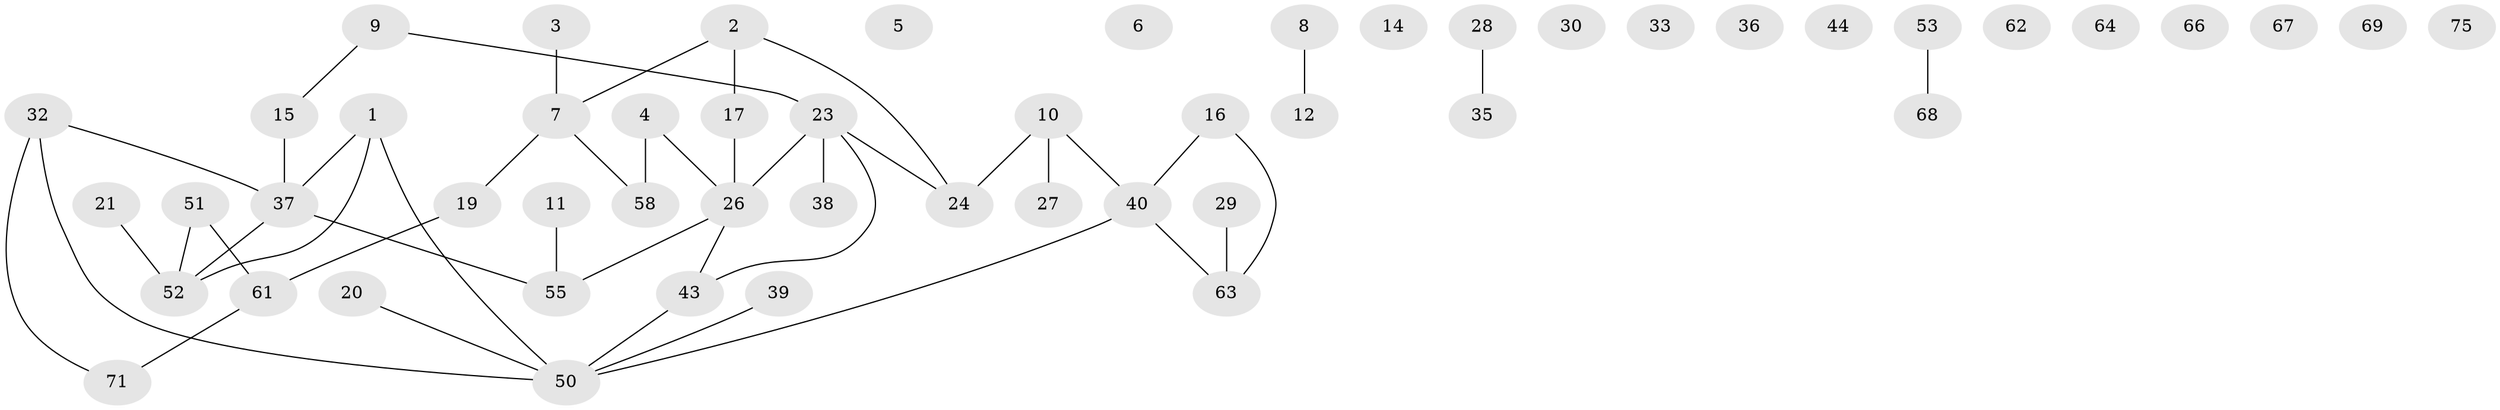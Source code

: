 // Generated by graph-tools (version 1.1) at 2025/23/03/03/25 07:23:25]
// undirected, 52 vertices, 46 edges
graph export_dot {
graph [start="1"]
  node [color=gray90,style=filled];
  1 [super="+41"];
  2 [super="+42"];
  3;
  4;
  5;
  6 [super="+34"];
  7 [super="+54"];
  8;
  9;
  10 [super="+13"];
  11;
  12 [super="+56"];
  14 [super="+18"];
  15 [super="+22"];
  16 [super="+57"];
  17 [super="+72"];
  19 [super="+25"];
  20 [super="+31"];
  21;
  23 [super="+49"];
  24;
  26 [super="+48"];
  27;
  28;
  29;
  30;
  32 [super="+45"];
  33;
  35;
  36;
  37 [super="+65"];
  38;
  39 [super="+46"];
  40 [super="+60"];
  43 [super="+47"];
  44;
  50 [super="+73"];
  51;
  52 [super="+59"];
  53;
  55;
  58;
  61 [super="+70"];
  62;
  63;
  64;
  66;
  67;
  68;
  69;
  71 [super="+74"];
  75;
  1 -- 37;
  1 -- 50;
  1 -- 52;
  2 -- 7;
  2 -- 24;
  2 -- 17;
  3 -- 7;
  4 -- 58;
  4 -- 26;
  7 -- 58;
  7 -- 19;
  8 -- 12;
  9 -- 23;
  9 -- 15;
  10 -- 24;
  10 -- 27;
  10 -- 40;
  11 -- 55;
  15 -- 37;
  16 -- 63;
  16 -- 40;
  17 -- 26 [weight=2];
  19 -- 61;
  20 -- 50;
  21 -- 52;
  23 -- 26;
  23 -- 38;
  23 -- 24;
  23 -- 43;
  26 -- 55;
  26 -- 43;
  28 -- 35;
  29 -- 63;
  32 -- 50;
  32 -- 71;
  32 -- 37;
  37 -- 52;
  37 -- 55;
  39 -- 50;
  40 -- 50;
  40 -- 63;
  43 -- 50;
  51 -- 52 [weight=2];
  51 -- 61;
  53 -- 68;
  61 -- 71;
}
